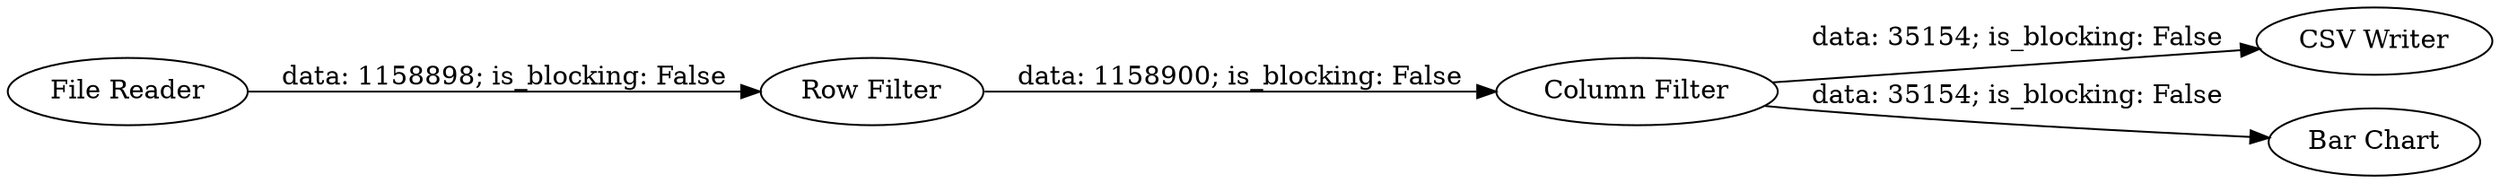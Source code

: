 digraph {
	"-3243626905718798573_4" [label="CSV Writer"]
	"-3243626905718798573_5" [label="Bar Chart"]
	"-3243626905718798573_1" [label="File Reader"]
	"-3243626905718798573_3" [label="Column Filter"]
	"-3243626905718798573_2" [label="Row Filter"]
	"-3243626905718798573_1" -> "-3243626905718798573_2" [label="data: 1158898; is_blocking: False"]
	"-3243626905718798573_3" -> "-3243626905718798573_5" [label="data: 35154; is_blocking: False"]
	"-3243626905718798573_3" -> "-3243626905718798573_4" [label="data: 35154; is_blocking: False"]
	"-3243626905718798573_2" -> "-3243626905718798573_3" [label="data: 1158900; is_blocking: False"]
	rankdir=LR
}
